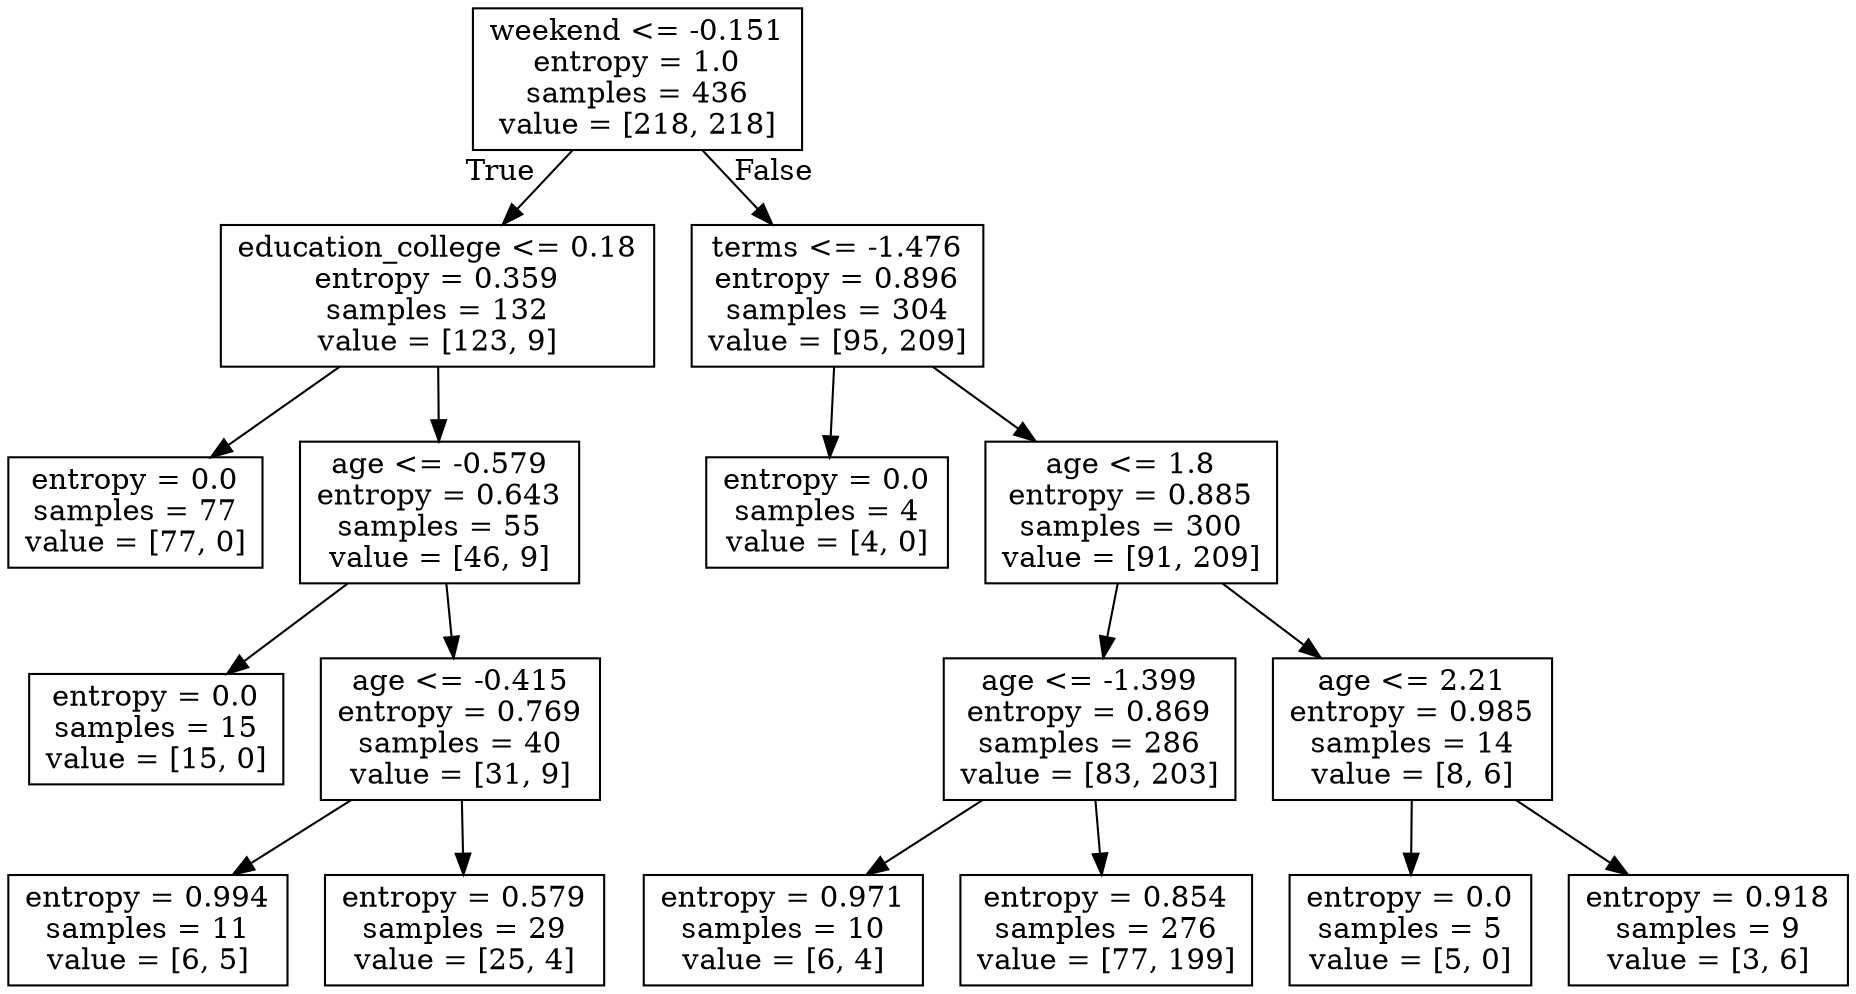 digraph Tree {
node [shape=box] ;
0 [label="weekend <= -0.151\nentropy = 1.0\nsamples = 436\nvalue = [218, 218]"] ;
1 [label="education_college <= 0.18\nentropy = 0.359\nsamples = 132\nvalue = [123, 9]"] ;
0 -> 1 [labeldistance=2.5, labelangle=45, headlabel="True"] ;
2 [label="entropy = 0.0\nsamples = 77\nvalue = [77, 0]"] ;
1 -> 2 ;
3 [label="age <= -0.579\nentropy = 0.643\nsamples = 55\nvalue = [46, 9]"] ;
1 -> 3 ;
4 [label="entropy = 0.0\nsamples = 15\nvalue = [15, 0]"] ;
3 -> 4 ;
5 [label="age <= -0.415\nentropy = 0.769\nsamples = 40\nvalue = [31, 9]"] ;
3 -> 5 ;
6 [label="entropy = 0.994\nsamples = 11\nvalue = [6, 5]"] ;
5 -> 6 ;
7 [label="entropy = 0.579\nsamples = 29\nvalue = [25, 4]"] ;
5 -> 7 ;
8 [label="terms <= -1.476\nentropy = 0.896\nsamples = 304\nvalue = [95, 209]"] ;
0 -> 8 [labeldistance=2.5, labelangle=-45, headlabel="False"] ;
9 [label="entropy = 0.0\nsamples = 4\nvalue = [4, 0]"] ;
8 -> 9 ;
10 [label="age <= 1.8\nentropy = 0.885\nsamples = 300\nvalue = [91, 209]"] ;
8 -> 10 ;
11 [label="age <= -1.399\nentropy = 0.869\nsamples = 286\nvalue = [83, 203]"] ;
10 -> 11 ;
12 [label="entropy = 0.971\nsamples = 10\nvalue = [6, 4]"] ;
11 -> 12 ;
13 [label="entropy = 0.854\nsamples = 276\nvalue = [77, 199]"] ;
11 -> 13 ;
14 [label="age <= 2.21\nentropy = 0.985\nsamples = 14\nvalue = [8, 6]"] ;
10 -> 14 ;
15 [label="entropy = 0.0\nsamples = 5\nvalue = [5, 0]"] ;
14 -> 15 ;
16 [label="entropy = 0.918\nsamples = 9\nvalue = [3, 6]"] ;
14 -> 16 ;
}